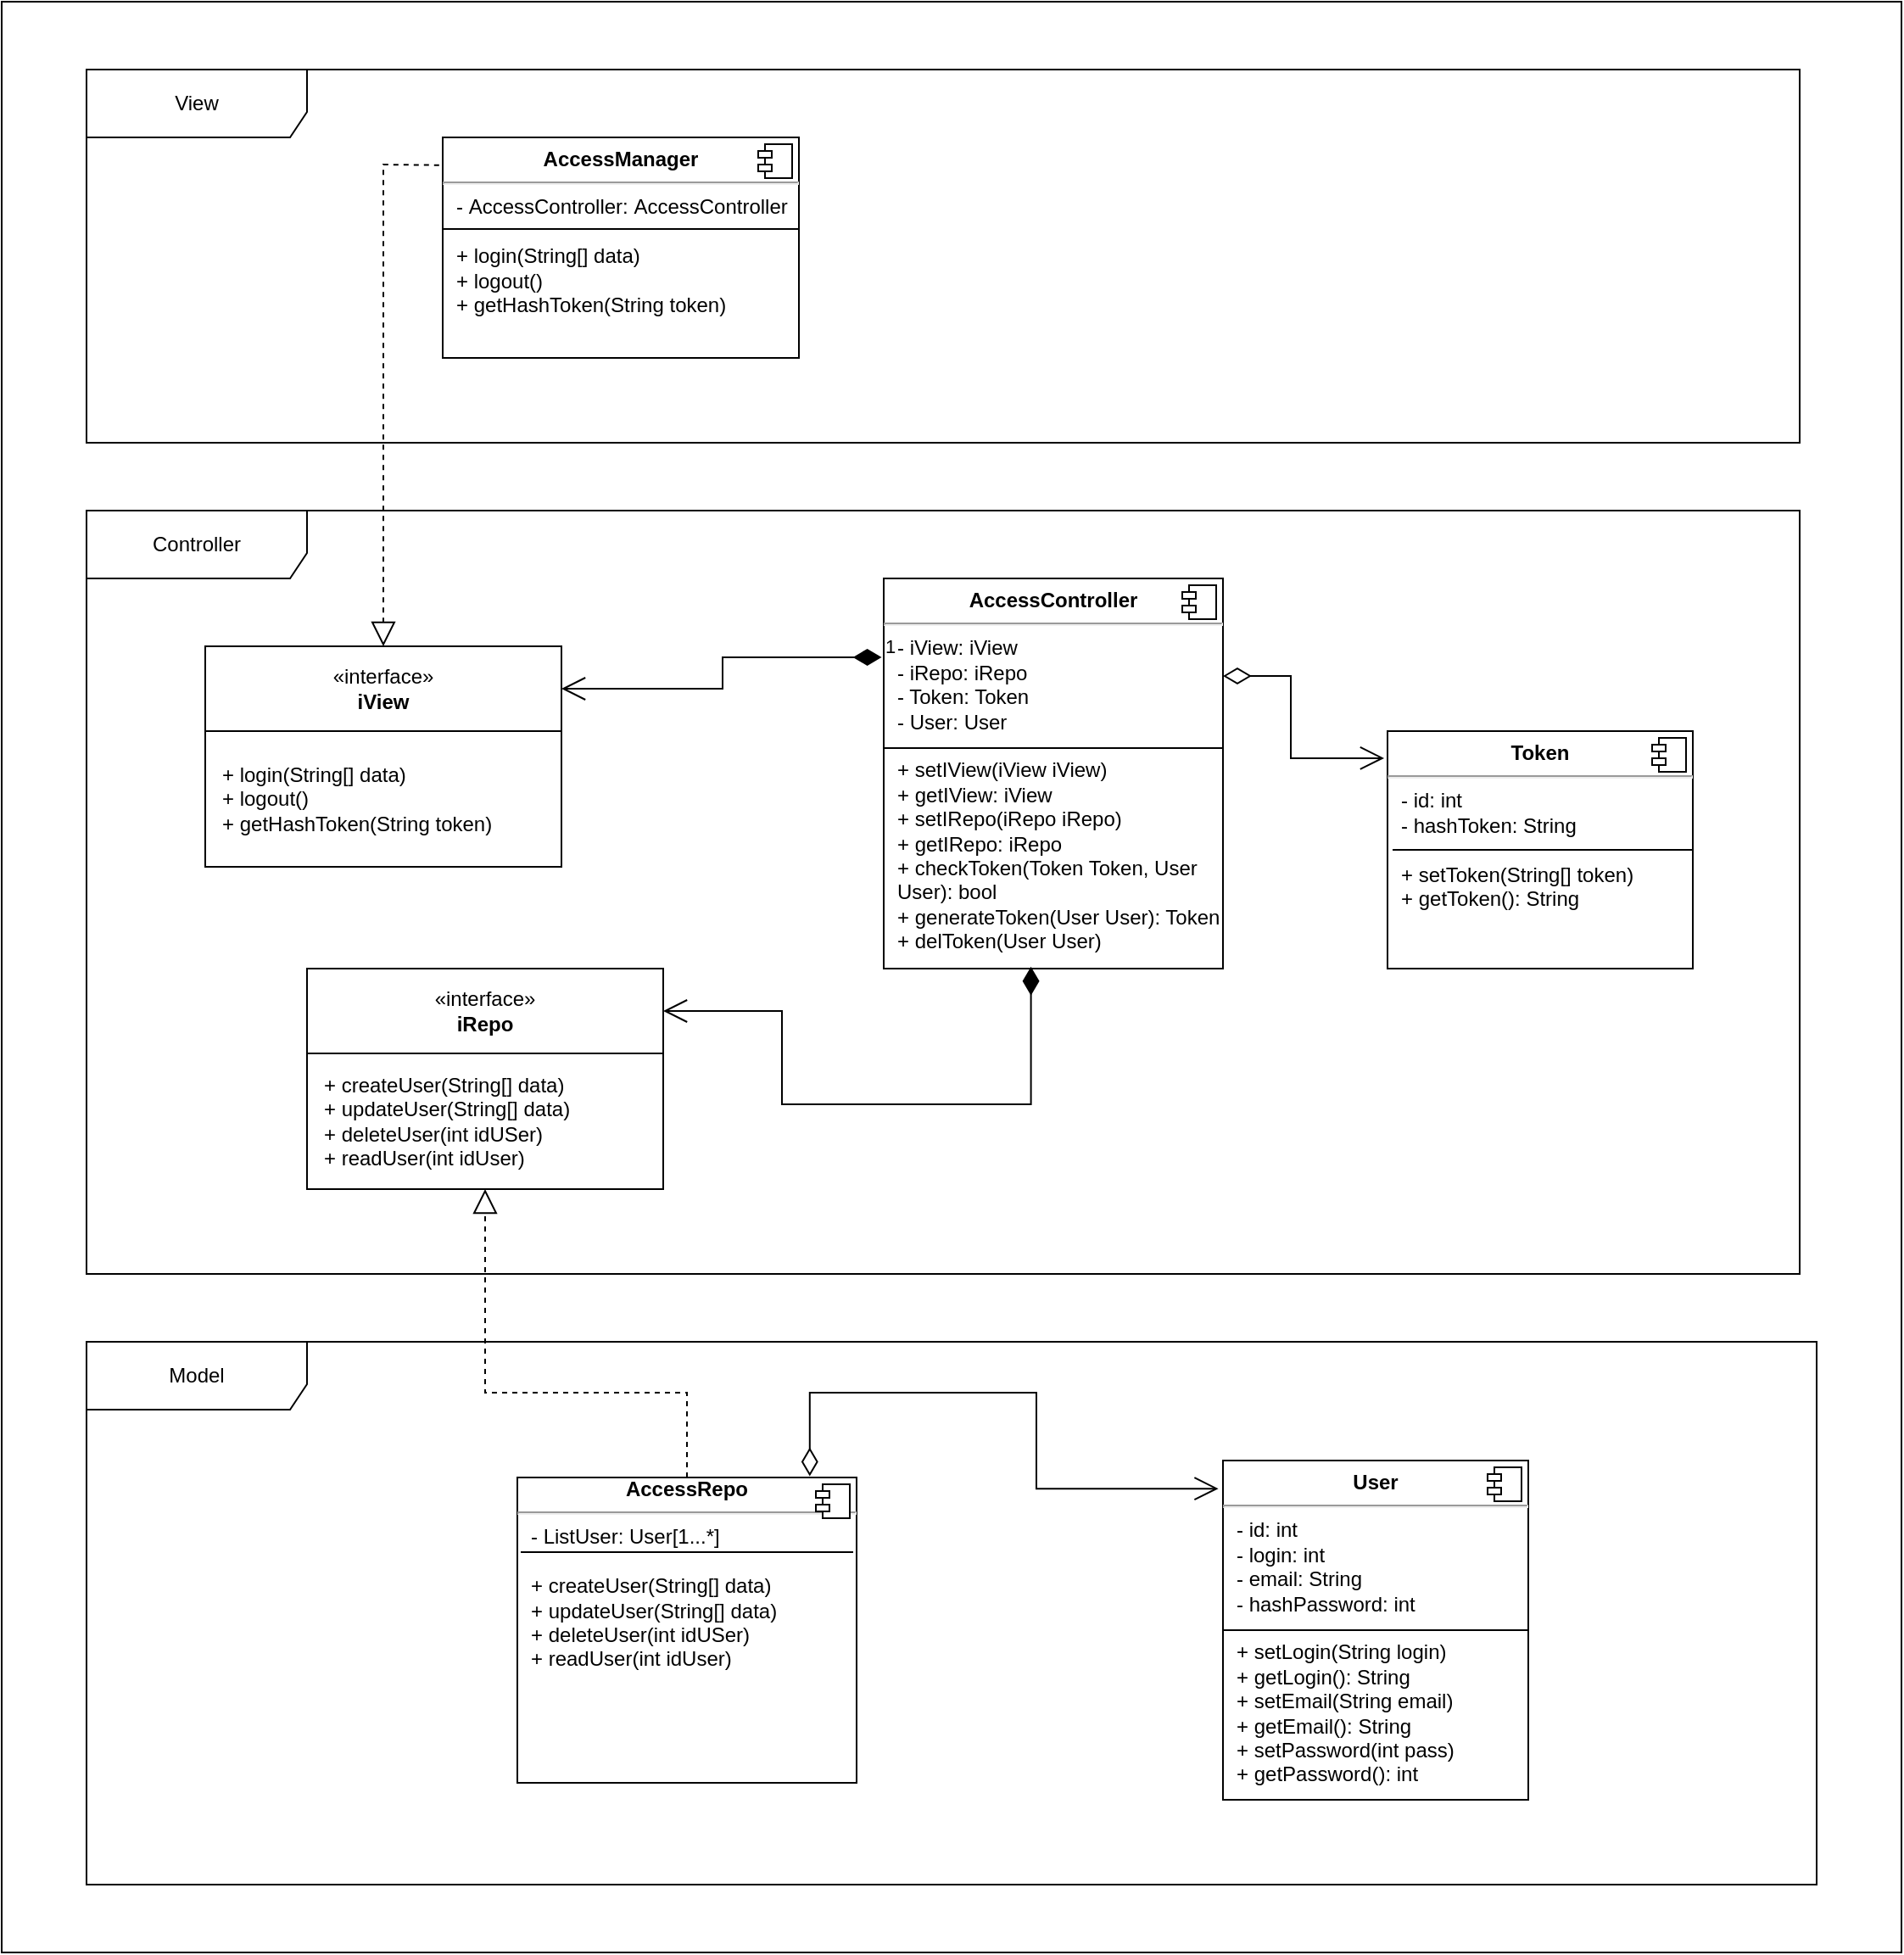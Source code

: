 <mxfile version="22.1.4" type="device">
  <diagram name="Страница — 1" id="DtdS_Q2pG6pEkEfrlNOt">
    <mxGraphModel dx="1760" dy="2125" grid="1" gridSize="10" guides="1" tooltips="1" connect="1" arrows="1" fold="1" page="1" pageScale="1" pageWidth="827" pageHeight="1169" math="0" shadow="0">
      <root>
        <mxCell id="0" />
        <mxCell id="1" parent="0" />
        <mxCell id="xNeUGVaF052otHGVQc2R-7" value="" style="rounded=0;whiteSpace=wrap;html=1;" vertex="1" parent="1">
          <mxGeometry x="10" y="-70" width="1120" height="1150" as="geometry" />
        </mxCell>
        <mxCell id="wYFcUYn46FQ1dUPHtm7m-10" value="&lt;p style=&quot;margin:0px;margin-top:6px;text-align:center;&quot;&gt;&lt;b&gt;AccessManager&lt;/b&gt;&lt;br&gt;&lt;/p&gt;&lt;hr&gt;&lt;p style=&quot;margin:0px;margin-left:8px;&quot;&gt;-&amp;nbsp;AccessController:&amp;nbsp;AccessController&lt;/p&gt;&lt;p style=&quot;margin:0px;margin-left:8px;&quot;&gt;&lt;br&gt;&lt;/p&gt;&lt;p style=&quot;margin:0px;margin-left:8px;&quot;&gt;+ login(String[] data)&lt;/p&gt;&lt;p style=&quot;margin:0px;margin-left:8px;&quot;&gt;+ logout()&lt;/p&gt;&lt;p style=&quot;margin:0px;margin-left:8px;&quot;&gt;+ getHashToken(String token)&lt;/p&gt;" style="align=left;overflow=fill;html=1;dropTarget=0;whiteSpace=wrap;" parent="1" vertex="1">
          <mxGeometry x="270" y="10" width="210" height="130" as="geometry" />
        </mxCell>
        <mxCell id="wYFcUYn46FQ1dUPHtm7m-11" value="" style="shape=component;jettyWidth=8;jettyHeight=4;" parent="wYFcUYn46FQ1dUPHtm7m-10" vertex="1">
          <mxGeometry x="1" width="20" height="20" relative="1" as="geometry">
            <mxPoint x="-24" y="4" as="offset" />
          </mxGeometry>
        </mxCell>
        <mxCell id="wYFcUYn46FQ1dUPHtm7m-15" value="View" style="shape=umlFrame;whiteSpace=wrap;html=1;pointerEvents=0;width=130;height=40;" parent="1" vertex="1">
          <mxGeometry x="60" y="-30" width="1010" height="220" as="geometry" />
        </mxCell>
        <mxCell id="wYFcUYn46FQ1dUPHtm7m-16" value="Controller" style="shape=umlFrame;whiteSpace=wrap;html=1;pointerEvents=0;width=130;height=40;" parent="1" vertex="1">
          <mxGeometry x="60" y="230" width="1010" height="450" as="geometry" />
        </mxCell>
        <mxCell id="wYFcUYn46FQ1dUPHtm7m-17" value="Model" style="shape=umlFrame;whiteSpace=wrap;html=1;pointerEvents=0;width=130;height=40;" parent="1" vertex="1">
          <mxGeometry x="60" y="720" width="1020" height="320" as="geometry" />
        </mxCell>
        <mxCell id="wYFcUYn46FQ1dUPHtm7m-18" value="&lt;p style=&quot;margin:0px;margin-top:6px;text-align:center;&quot;&gt;&lt;b&gt;AccessController&lt;/b&gt;&lt;br&gt;&lt;/p&gt;&lt;hr&gt;&lt;p style=&quot;margin:0px;margin-left:8px;&quot;&gt;- iView: iView&lt;br&gt;&lt;/p&gt;&lt;p style=&quot;margin:0px;margin-left:8px;&quot;&gt;- iRepo: iRepo&lt;/p&gt;&lt;p style=&quot;margin:0px;margin-left:8px;&quot;&gt;- Token: Token&lt;/p&gt;&lt;p style=&quot;margin:0px;margin-left:8px;&quot;&gt;- User: User&lt;/p&gt;&lt;p style=&quot;margin:0px;margin-left:8px;&quot;&gt;&lt;br&gt;&lt;/p&gt;&lt;p style=&quot;margin:0px;margin-left:8px;&quot;&gt;+ setIView(iView iView)&lt;/p&gt;&lt;p style=&quot;margin:0px;margin-left:8px;&quot;&gt;+ getIView: iView&lt;/p&gt;&lt;p style=&quot;margin:0px;margin-left:8px;&quot;&gt;+ setIRepo(iRepo iRepo)&lt;/p&gt;&lt;p style=&quot;margin:0px;margin-left:8px;&quot;&gt;+ getIRepo: iRepo&lt;/p&gt;&lt;p style=&quot;margin:0px;margin-left:8px;&quot;&gt;+ checkToken(Token Token, User User): bool&lt;/p&gt;&lt;p style=&quot;margin:0px;margin-left:8px;&quot;&gt;+ generateToken(User User): Token&lt;/p&gt;&lt;p style=&quot;margin:0px;margin-left:8px;&quot;&gt;+ delToken(User User)&lt;br&gt;&lt;/p&gt;" style="align=left;overflow=fill;html=1;dropTarget=0;whiteSpace=wrap;" parent="1" vertex="1">
          <mxGeometry x="530" y="270" width="200" height="230" as="geometry" />
        </mxCell>
        <mxCell id="wYFcUYn46FQ1dUPHtm7m-19" value="" style="shape=component;jettyWidth=8;jettyHeight=4;" parent="wYFcUYn46FQ1dUPHtm7m-18" vertex="1">
          <mxGeometry x="1" width="20" height="20" relative="1" as="geometry">
            <mxPoint x="-24" y="4" as="offset" />
          </mxGeometry>
        </mxCell>
        <mxCell id="wYFcUYn46FQ1dUPHtm7m-20" value="&lt;div style=&quot;text-align: center;&quot;&gt;&lt;b&gt;AccessRepo&lt;/b&gt;&lt;br&gt;&lt;/div&gt;&lt;hr&gt;&lt;p style=&quot;margin:0px;margin-left:8px;&quot;&gt;- ListUser: User[1...*]&lt;/p&gt;&lt;p style=&quot;margin:0px;margin-left:8px;&quot;&gt;&lt;br&gt;&lt;/p&gt;&lt;p style=&quot;margin:0px;margin-left:8px;&quot;&gt;&lt;span style=&quot;background-color: initial;&quot;&gt;+ createUser(String[] data)&lt;/span&gt;&lt;br&gt;&lt;/p&gt;&lt;p style=&quot;margin:0px;margin-left:8px;&quot;&gt;+ updateUser(String[] data)&lt;/p&gt;&lt;p style=&quot;margin:0px;margin-left:8px;&quot;&gt;+ deleteUser(int idUSer)&lt;/p&gt;&lt;p style=&quot;margin:0px;margin-left:8px;&quot;&gt;+ readUser(int idUser)&lt;/p&gt;" style="align=left;overflow=fill;html=1;dropTarget=0;whiteSpace=wrap;" parent="1" vertex="1">
          <mxGeometry x="314" y="800" width="200" height="180" as="geometry" />
        </mxCell>
        <mxCell id="wYFcUYn46FQ1dUPHtm7m-21" value="" style="shape=component;jettyWidth=8;jettyHeight=4;" parent="wYFcUYn46FQ1dUPHtm7m-20" vertex="1">
          <mxGeometry x="1" width="20" height="20" relative="1" as="geometry">
            <mxPoint x="-24" y="4" as="offset" />
          </mxGeometry>
        </mxCell>
        <mxCell id="wYFcUYn46FQ1dUPHtm7m-22" value="«interface»&lt;br&gt;&lt;b&gt;iView&lt;/b&gt;" style="html=1;whiteSpace=wrap;" parent="1" vertex="1">
          <mxGeometry x="130" y="310" width="210" height="50" as="geometry" />
        </mxCell>
        <mxCell id="wYFcUYn46FQ1dUPHtm7m-24" value="" style="endArrow=block;dashed=1;endFill=0;endSize=12;html=1;rounded=0;entryX=0.5;entryY=0;entryDx=0;entryDy=0;exitX=-0.01;exitY=0.126;exitDx=0;exitDy=0;exitPerimeter=0;" parent="1" source="wYFcUYn46FQ1dUPHtm7m-10" target="wYFcUYn46FQ1dUPHtm7m-22" edge="1">
          <mxGeometry width="160" relative="1" as="geometry">
            <mxPoint x="280" y="480" as="sourcePoint" />
            <mxPoint x="440" y="480" as="targetPoint" />
            <Array as="points">
              <mxPoint x="235" y="26" />
              <mxPoint x="235" y="75" />
            </Array>
          </mxGeometry>
        </mxCell>
        <mxCell id="wYFcUYn46FQ1dUPHtm7m-25" value="" style="endArrow=block;dashed=1;endFill=0;endSize=12;html=1;rounded=0;exitX=0.5;exitY=0;exitDx=0;exitDy=0;entryX=0.5;entryY=1;entryDx=0;entryDy=0;" parent="1" source="wYFcUYn46FQ1dUPHtm7m-20" target="LPIogfHwZL9eY1G-cuku-7" edge="1">
          <mxGeometry width="160" relative="1" as="geometry">
            <mxPoint x="280" y="480" as="sourcePoint" />
            <mxPoint x="235" y="560" as="targetPoint" />
            <Array as="points">
              <mxPoint x="414" y="750" />
              <mxPoint x="295" y="750" />
            </Array>
          </mxGeometry>
        </mxCell>
        <mxCell id="wYFcUYn46FQ1dUPHtm7m-28" value="&lt;p style=&quot;margin:0px;margin-top:6px;text-align:center;&quot;&gt;&lt;b&gt;User&lt;/b&gt;&lt;br&gt;&lt;/p&gt;&lt;hr&gt;&lt;p style=&quot;margin:0px;margin-left:8px;&quot;&gt;- id: int&lt;br&gt;-&amp;nbsp;login: int&lt;/p&gt;&lt;p style=&quot;margin:0px;margin-left:8px;&quot;&gt;-&amp;nbsp;email: String&lt;/p&gt;&lt;p style=&quot;margin:0px;margin-left:8px;&quot;&gt;-&amp;nbsp;hashPassword: int&lt;/p&gt;&lt;p style=&quot;margin:0px;margin-left:8px;&quot;&gt;&lt;br&gt;&lt;/p&gt;&lt;p style=&quot;margin:0px;margin-left:8px;&quot;&gt;+ setLogin(String login)&lt;/p&gt;&lt;p style=&quot;margin:0px;margin-left:8px;&quot;&gt;+ getLogin(): String&lt;/p&gt;&lt;p style=&quot;margin:0px;margin-left:8px;&quot;&gt;+ setEmail(String email)&lt;/p&gt;&lt;p style=&quot;margin:0px;margin-left:8px;&quot;&gt;+ getEmail(): String&lt;/p&gt;&lt;p style=&quot;margin:0px;margin-left:8px;&quot;&gt;+ setPassword(int pass)&lt;/p&gt;&lt;p style=&quot;margin:0px;margin-left:8px;&quot;&gt;+ getPassword(): int&lt;/p&gt;" style="align=left;overflow=fill;html=1;dropTarget=0;whiteSpace=wrap;" parent="1" vertex="1">
          <mxGeometry x="730" y="790" width="180" height="200" as="geometry" />
        </mxCell>
        <mxCell id="wYFcUYn46FQ1dUPHtm7m-29" value="" style="shape=component;jettyWidth=8;jettyHeight=4;" parent="wYFcUYn46FQ1dUPHtm7m-28" vertex="1">
          <mxGeometry x="1" width="20" height="20" relative="1" as="geometry">
            <mxPoint x="-24" y="4" as="offset" />
          </mxGeometry>
        </mxCell>
        <mxCell id="wYFcUYn46FQ1dUPHtm7m-64" value="" style="line;strokeWidth=1;fillColor=none;align=left;verticalAlign=middle;spacingTop=-1;spacingLeft=3;spacingRight=3;rotatable=0;labelPosition=right;points=[];portConstraint=eastwest;strokeColor=inherit;" parent="1" vertex="1">
          <mxGeometry x="530" y="366" width="200" height="8" as="geometry" />
        </mxCell>
        <mxCell id="LPIogfHwZL9eY1G-cuku-1" value="" style="line;strokeWidth=1;fillColor=none;align=left;verticalAlign=middle;spacingTop=-1;spacingLeft=3;spacingRight=3;rotatable=0;labelPosition=right;points=[];portConstraint=eastwest;strokeColor=inherit;" parent="1" vertex="1">
          <mxGeometry x="730" y="886" width="180" height="8" as="geometry" />
        </mxCell>
        <mxCell id="LPIogfHwZL9eY1G-cuku-2" value="&lt;p style=&quot;border-color: var(--border-color); margin: 0px 0px 0px 8px;&quot;&gt;+ login(String[] data)&lt;/p&gt;&lt;p style=&quot;border-color: var(--border-color); margin: 0px 0px 0px 8px;&quot;&gt;+ logout()&lt;/p&gt;&lt;p style=&quot;border-color: var(--border-color); margin: 0px 0px 0px 8px;&quot;&gt;+ getHashToken(String token)&lt;/p&gt;" style="rounded=0;whiteSpace=wrap;html=1;align=left;" parent="1" vertex="1">
          <mxGeometry x="130" y="360" width="210" height="80" as="geometry" />
        </mxCell>
        <mxCell id="LPIogfHwZL9eY1G-cuku-4" value="" style="line;strokeWidth=1;fillColor=none;align=left;verticalAlign=middle;spacingTop=-1;spacingLeft=3;spacingRight=3;rotatable=0;labelPosition=right;points=[];portConstraint=eastwest;strokeColor=inherit;" parent="1" vertex="1">
          <mxGeometry x="270" y="60" width="210" height="8" as="geometry" />
        </mxCell>
        <mxCell id="LPIogfHwZL9eY1G-cuku-5" value="1" style="endArrow=open;html=1;endSize=12;startArrow=diamondThin;startSize=14;startFill=1;edgeStyle=orthogonalEdgeStyle;align=left;verticalAlign=bottom;rounded=0;exitX=-0.006;exitY=0.202;exitDx=0;exitDy=0;exitPerimeter=0;entryX=1;entryY=0.5;entryDx=0;entryDy=0;" parent="1" source="wYFcUYn46FQ1dUPHtm7m-18" target="wYFcUYn46FQ1dUPHtm7m-22" edge="1">
          <mxGeometry x="-1" y="3" relative="1" as="geometry">
            <mxPoint x="490" y="160" as="sourcePoint" />
            <mxPoint x="650" y="160" as="targetPoint" />
          </mxGeometry>
        </mxCell>
        <mxCell id="LPIogfHwZL9eY1G-cuku-6" value="«interface»&lt;br&gt;&lt;b&gt;iRepo&lt;/b&gt;" style="html=1;whiteSpace=wrap;" parent="1" vertex="1">
          <mxGeometry x="190" y="500" width="210" height="50" as="geometry" />
        </mxCell>
        <mxCell id="LPIogfHwZL9eY1G-cuku-7" value="&lt;p style=&quot;border-color: var(--border-color); margin: 0px 0px 0px 8px;&quot;&gt;+ createUser(String[] data)&lt;/p&gt;&lt;p style=&quot;border-color: var(--border-color); margin: 0px 0px 0px 8px;&quot;&gt;+ updateUser(String[] data)&lt;/p&gt;&lt;p style=&quot;border-color: var(--border-color); margin: 0px 0px 0px 8px;&quot;&gt;+ deleteUser(int idUSer)&lt;/p&gt;&lt;p style=&quot;border-color: var(--border-color); margin: 0px 0px 0px 8px;&quot;&gt;+ readUser(int idUser)&lt;/p&gt;" style="rounded=0;whiteSpace=wrap;html=1;align=left;" parent="1" vertex="1">
          <mxGeometry x="190" y="550" width="210" height="80" as="geometry" />
        </mxCell>
        <mxCell id="LPIogfHwZL9eY1G-cuku-8" value="" style="endArrow=open;html=1;endSize=12;startArrow=diamondThin;startSize=14;startFill=1;edgeStyle=orthogonalEdgeStyle;align=left;verticalAlign=bottom;rounded=0;exitX=0.434;exitY=0.995;exitDx=0;exitDy=0;exitPerimeter=0;" parent="1" source="wYFcUYn46FQ1dUPHtm7m-18" edge="1">
          <mxGeometry x="-1" y="3" relative="1" as="geometry">
            <mxPoint x="560" y="420" as="sourcePoint" />
            <mxPoint x="400" y="525" as="targetPoint" />
            <Array as="points">
              <mxPoint x="617" y="580" />
              <mxPoint x="470" y="580" />
              <mxPoint x="470" y="525" />
            </Array>
          </mxGeometry>
        </mxCell>
        <mxCell id="LPIogfHwZL9eY1G-cuku-9" value="" style="endArrow=open;html=1;endSize=12;startArrow=diamondThin;startSize=14;startFill=0;edgeStyle=orthogonalEdgeStyle;align=left;verticalAlign=bottom;rounded=0;entryX=-0.015;entryY=0.083;entryDx=0;entryDy=0;entryPerimeter=0;exitX=0.862;exitY=-0.004;exitDx=0;exitDy=0;exitPerimeter=0;" parent="1" source="wYFcUYn46FQ1dUPHtm7m-20" target="wYFcUYn46FQ1dUPHtm7m-28" edge="1">
          <mxGeometry x="-1" y="3" relative="1" as="geometry">
            <mxPoint x="550" y="807" as="sourcePoint" />
            <mxPoint x="720" y="690" as="targetPoint" />
            <Array as="points">
              <mxPoint x="486" y="750" />
              <mxPoint x="620" y="750" />
              <mxPoint x="620" y="807" />
            </Array>
          </mxGeometry>
        </mxCell>
        <mxCell id="xNeUGVaF052otHGVQc2R-1" value="&lt;p style=&quot;margin:0px;margin-top:6px;text-align:center;&quot;&gt;&lt;b&gt;Token&lt;/b&gt;&lt;br&gt;&lt;/p&gt;&lt;hr&gt;&lt;p style=&quot;margin:0px;margin-left:8px;&quot;&gt;- id: int&lt;br&gt;&lt;/p&gt;&lt;p style=&quot;margin:0px;margin-left:8px;&quot;&gt;-&amp;nbsp;hashToken: String&lt;/p&gt;&lt;p style=&quot;margin:0px;margin-left:8px;&quot;&gt;&lt;br&gt;&lt;/p&gt;&lt;p style=&quot;margin:0px;margin-left:8px;&quot;&gt;+ setToken(String[] token)&lt;/p&gt;&lt;p style=&quot;margin:0px;margin-left:8px;&quot;&gt;+ getToken(): String&lt;/p&gt;" style="align=left;overflow=fill;html=1;dropTarget=0;whiteSpace=wrap;" vertex="1" parent="1">
          <mxGeometry x="827" y="360" width="180" height="140" as="geometry" />
        </mxCell>
        <mxCell id="xNeUGVaF052otHGVQc2R-2" value="" style="shape=component;jettyWidth=8;jettyHeight=4;" vertex="1" parent="xNeUGVaF052otHGVQc2R-1">
          <mxGeometry x="1" width="20" height="20" relative="1" as="geometry">
            <mxPoint x="-24" y="4" as="offset" />
          </mxGeometry>
        </mxCell>
        <mxCell id="xNeUGVaF052otHGVQc2R-3" value="" style="line;strokeWidth=1;fillColor=none;align=left;verticalAlign=middle;spacingTop=-1;spacingLeft=3;spacingRight=3;rotatable=0;labelPosition=right;points=[];portConstraint=eastwest;strokeColor=inherit;" vertex="1" parent="1">
          <mxGeometry x="316" y="840" width="196" height="8" as="geometry" />
        </mxCell>
        <mxCell id="xNeUGVaF052otHGVQc2R-4" value="" style="endArrow=open;html=1;endSize=12;startArrow=diamondThin;startSize=14;startFill=0;edgeStyle=orthogonalEdgeStyle;align=left;verticalAlign=bottom;rounded=0;entryX=-0.011;entryY=0.114;entryDx=0;entryDy=0;entryPerimeter=0;exitX=1;exitY=0.25;exitDx=0;exitDy=0;" edge="1" parent="1" source="wYFcUYn46FQ1dUPHtm7m-18" target="xNeUGVaF052otHGVQc2R-1">
          <mxGeometry x="-1" y="3" relative="1" as="geometry">
            <mxPoint x="760" y="610.5" as="sourcePoint" />
            <mxPoint x="1001" y="618.5" as="targetPoint" />
            <Array as="points">
              <mxPoint x="770" y="327" />
              <mxPoint x="770" y="376" />
            </Array>
          </mxGeometry>
        </mxCell>
        <mxCell id="xNeUGVaF052otHGVQc2R-5" value="" style="line;strokeWidth=1;fillColor=none;align=left;verticalAlign=middle;spacingTop=-1;spacingLeft=3;spacingRight=3;rotatable=0;labelPosition=right;points=[];portConstraint=eastwest;strokeColor=inherit;" vertex="1" parent="1">
          <mxGeometry x="830" y="426" width="177" height="8" as="geometry" />
        </mxCell>
      </root>
    </mxGraphModel>
  </diagram>
</mxfile>

